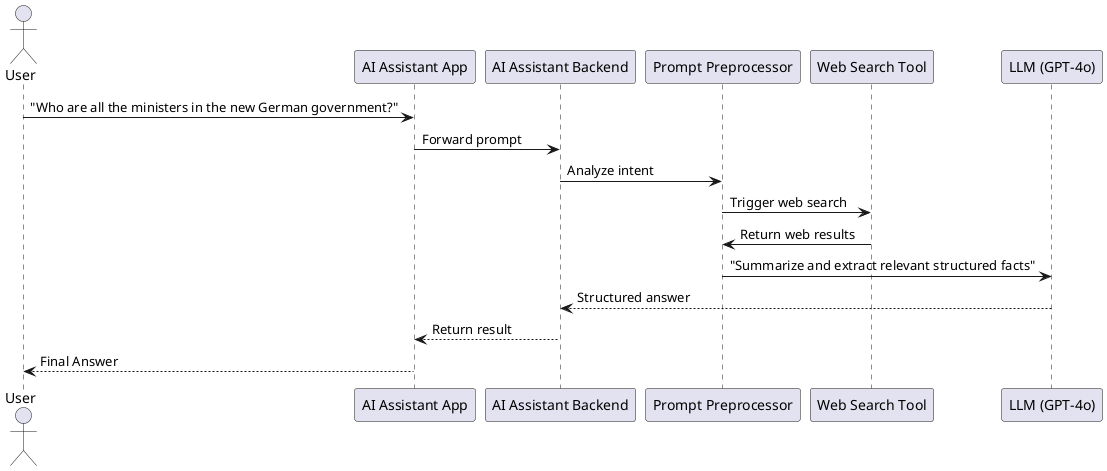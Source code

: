 @startuml 

' Use Case 1: Web Search for Factual Knowledge
actor User
participant "AI Assistant App" as App
participant "AI Assistant Backend" as Backend
participant "Prompt Preprocessor" as Pre
participant "Web Search Tool" as Search
participant "LLM (GPT-4o)" as LLM

User -> App : "Who are all the ministers in the new German government?"
App -> Backend : Forward prompt
Backend -> Pre : Analyze intent
Pre -> Search : Trigger web search
Search -> Pre : Return web results
Pre -> LLM : "Summarize and extract relevant structured facts"
LLM --> Backend : Structured answer
Backend --> App : Return result
App --> User : Final Answer
@enduml
